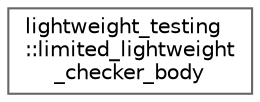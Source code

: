 digraph "类继承关系图"
{
 // LATEX_PDF_SIZE
  bgcolor="transparent";
  edge [fontname=Helvetica,fontsize=10,labelfontname=Helvetica,labelfontsize=10];
  node [fontname=Helvetica,fontsize=10,shape=box,height=0.2,width=0.4];
  rankdir="LR";
  Node0 [id="Node000000",label="lightweight_testing\l::limited_lightweight\l_checker_body",height=0.2,width=0.4,color="grey40", fillcolor="white", style="filled",URL="$classlightweight__testing_1_1limited__lightweight__checker__body.html",tooltip=" "];
}
